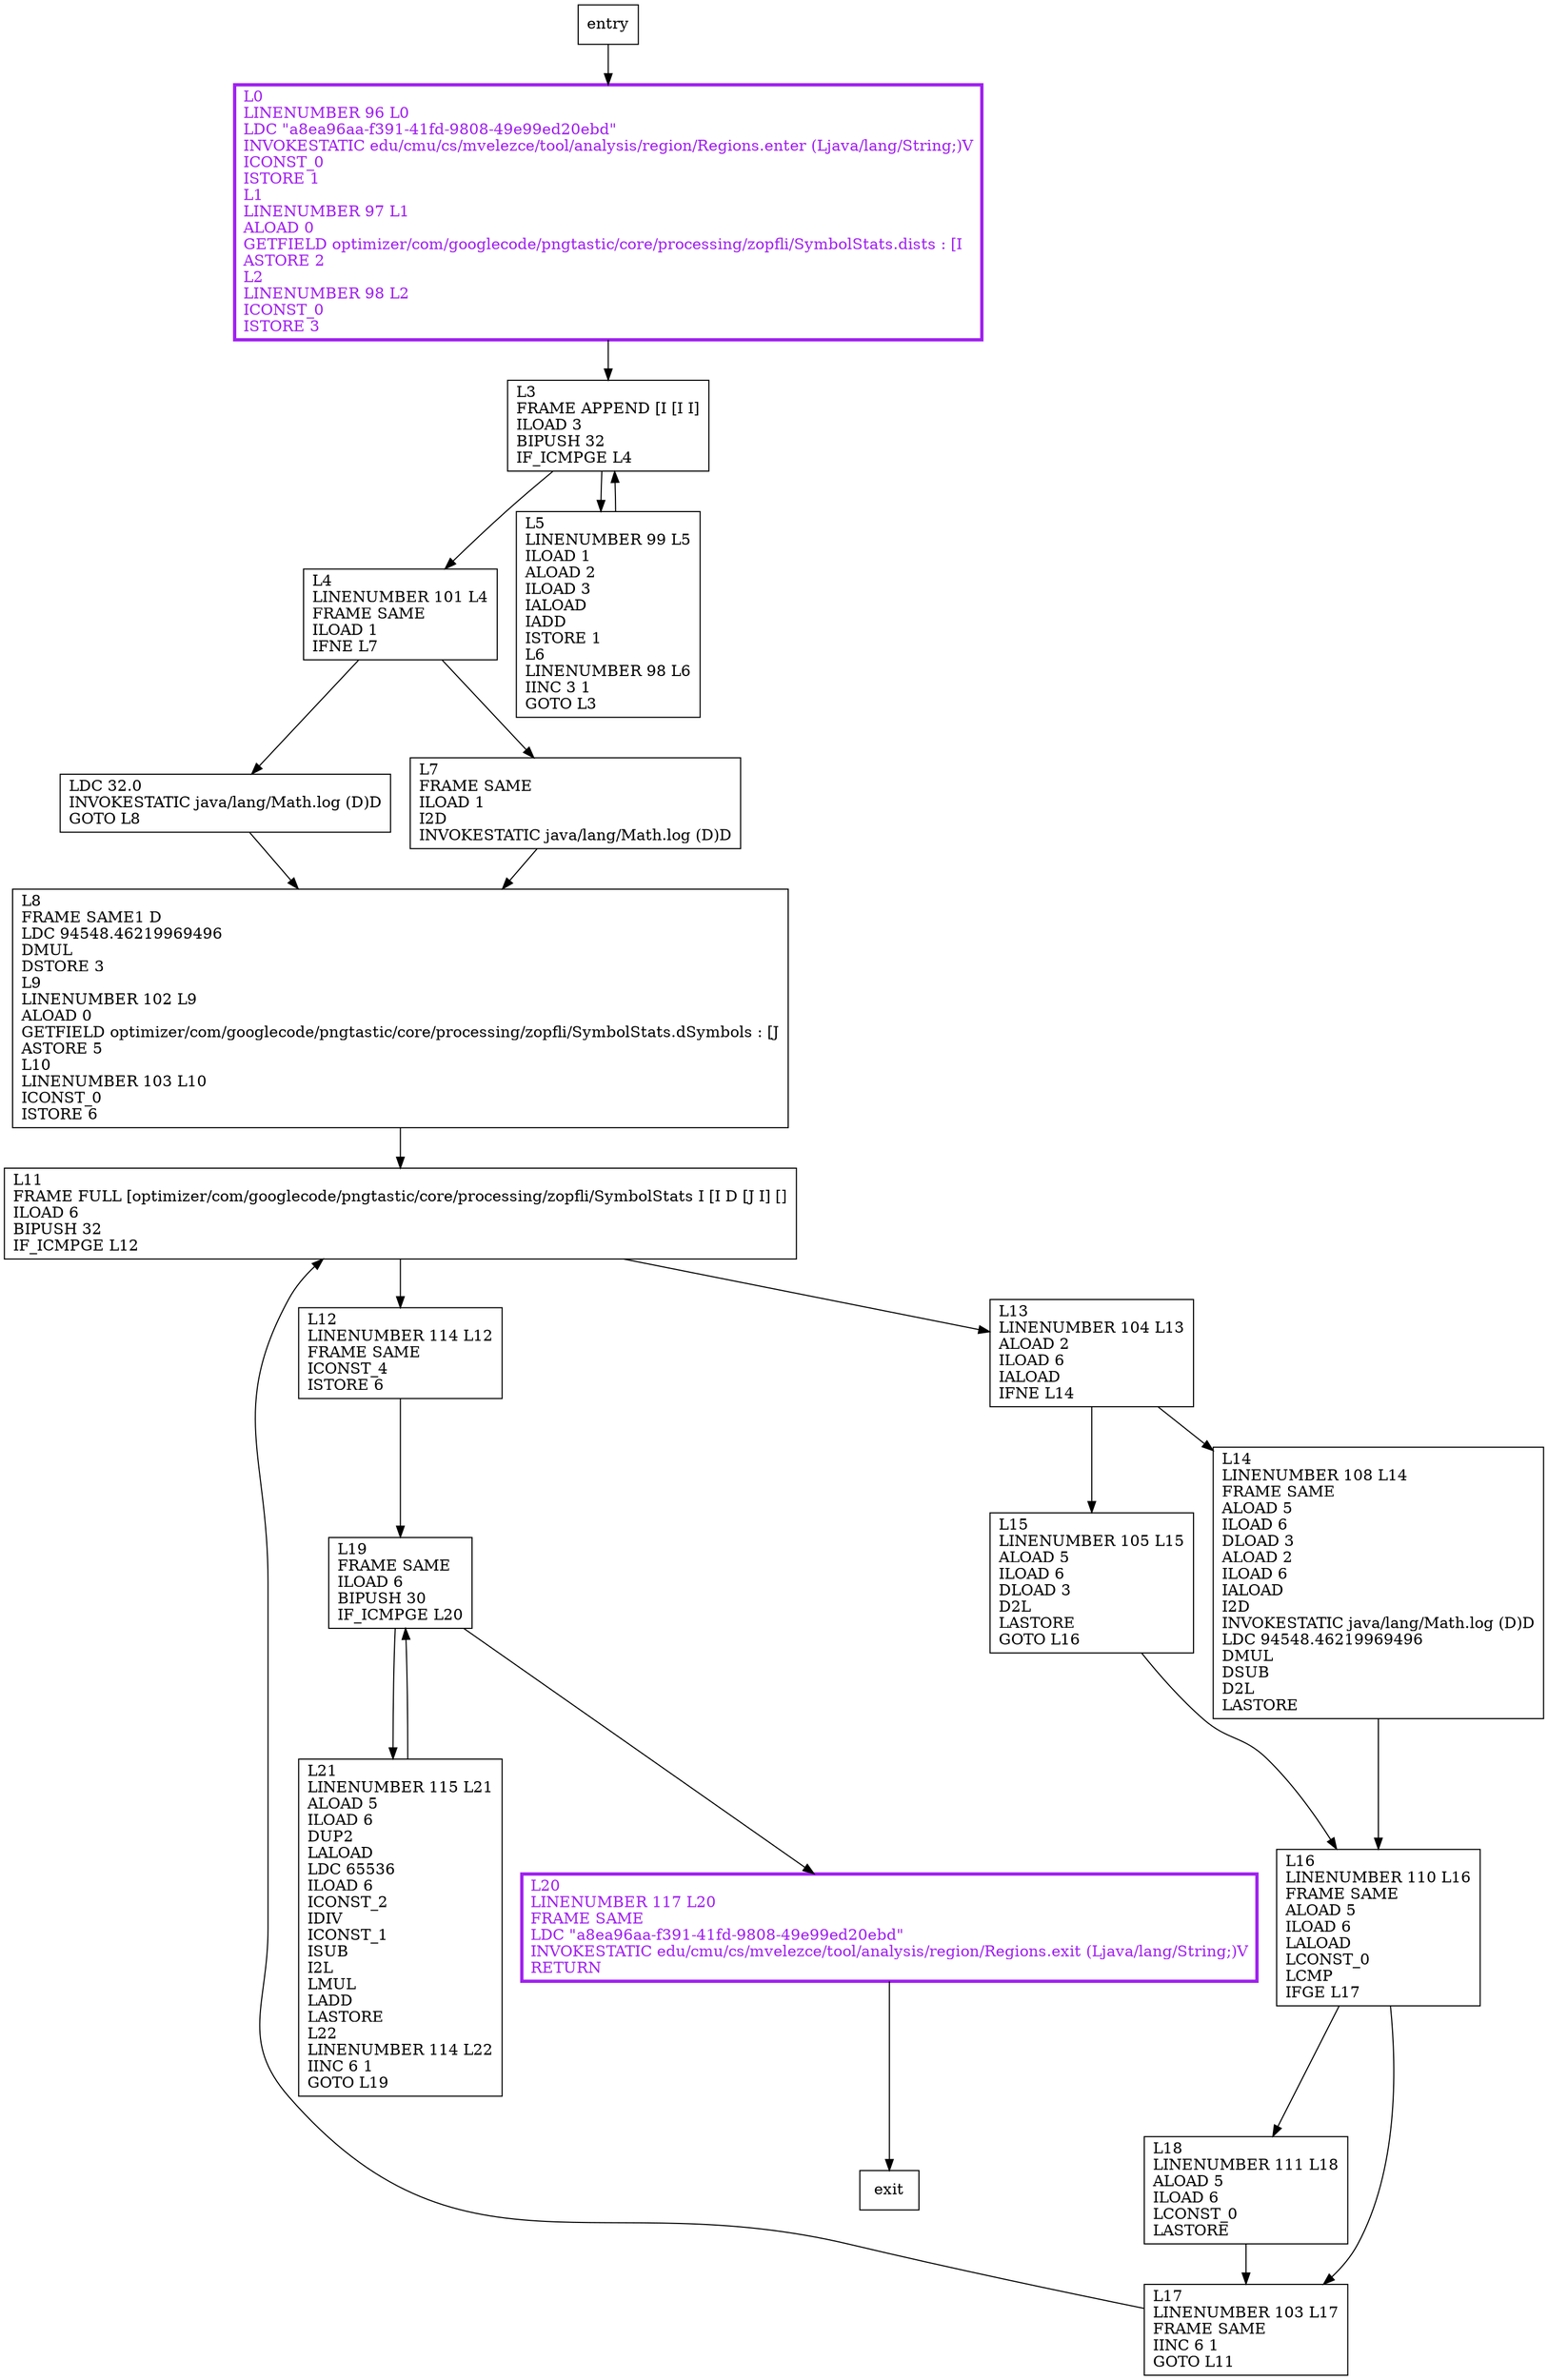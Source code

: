 digraph calculateDists {
node [shape=record];
1583353301 [label="L8\lFRAME SAME1 D\lLDC 94548.46219969496\lDMUL\lDSTORE 3\lL9\lLINENUMBER 102 L9\lALOAD 0\lGETFIELD optimizer/com/googlecode/pngtastic/core/processing/zopfli/SymbolStats.dSymbols : [J\lASTORE 5\lL10\lLINENUMBER 103 L10\lICONST_0\lISTORE 6\l"];
1894369629 [label="L15\lLINENUMBER 105 L15\lALOAD 5\lILOAD 6\lDLOAD 3\lD2L\lLASTORE\lGOTO L16\l"];
1876682596 [label="L18\lLINENUMBER 111 L18\lALOAD 5\lILOAD 6\lLCONST_0\lLASTORE\l"];
1646371921 [label="L21\lLINENUMBER 115 L21\lALOAD 5\lILOAD 6\lDUP2\lLALOAD\lLDC 65536\lILOAD 6\lICONST_2\lIDIV\lICONST_1\lISUB\lI2L\lLMUL\lLADD\lLASTORE\lL22\lLINENUMBER 114 L22\lIINC 6 1\lGOTO L19\l"];
1623009085 [label="L3\lFRAME APPEND [I [I I]\lILOAD 3\lBIPUSH 32\lIF_ICMPGE L4\l"];
1297502382 [label="L16\lLINENUMBER 110 L16\lFRAME SAME\lALOAD 5\lILOAD 6\lLALOAD\lLCONST_0\lLCMP\lIFGE L17\l"];
778731861 [label="L20\lLINENUMBER 117 L20\lFRAME SAME\lLDC \"a8ea96aa-f391-41fd-9808-49e99ed20ebd\"\lINVOKESTATIC edu/cmu/cs/mvelezce/tool/analysis/region/Regions.exit (Ljava/lang/String;)V\lRETURN\l"];
1466785259 [label="L12\lLINENUMBER 114 L12\lFRAME SAME\lICONST_4\lISTORE 6\l"];
319558327 [label="LDC 32.0\lINVOKESTATIC java/lang/Math.log (D)D\lGOTO L8\l"];
171493374 [label="L17\lLINENUMBER 103 L17\lFRAME SAME\lIINC 6 1\lGOTO L11\l"];
1514476350 [label="L0\lLINENUMBER 96 L0\lLDC \"a8ea96aa-f391-41fd-9808-49e99ed20ebd\"\lINVOKESTATIC edu/cmu/cs/mvelezce/tool/analysis/region/Regions.enter (Ljava/lang/String;)V\lICONST_0\lISTORE 1\lL1\lLINENUMBER 97 L1\lALOAD 0\lGETFIELD optimizer/com/googlecode/pngtastic/core/processing/zopfli/SymbolStats.dists : [I\lASTORE 2\lL2\lLINENUMBER 98 L2\lICONST_0\lISTORE 3\l"];
1565740893 [label="L13\lLINENUMBER 104 L13\lALOAD 2\lILOAD 6\lIALOAD\lIFNE L14\l"];
1383178166 [label="L19\lFRAME SAME\lILOAD 6\lBIPUSH 30\lIF_ICMPGE L20\l"];
1371957475 [label="L11\lFRAME FULL [optimizer/com/googlecode/pngtastic/core/processing/zopfli/SymbolStats I [I D [J I] []\lILOAD 6\lBIPUSH 32\lIF_ICMPGE L12\l"];
1397381784 [label="L4\lLINENUMBER 101 L4\lFRAME SAME\lILOAD 1\lIFNE L7\l"];
1333810223 [label="L5\lLINENUMBER 99 L5\lILOAD 1\lALOAD 2\lILOAD 3\lIALOAD\lIADD\lISTORE 1\lL6\lLINENUMBER 98 L6\lIINC 3 1\lGOTO L3\l"];
303240439 [label="L7\lFRAME SAME\lILOAD 1\lI2D\lINVOKESTATIC java/lang/Math.log (D)D\l"];
775514090 [label="L14\lLINENUMBER 108 L14\lFRAME SAME\lALOAD 5\lILOAD 6\lDLOAD 3\lALOAD 2\lILOAD 6\lIALOAD\lI2D\lINVOKESTATIC java/lang/Math.log (D)D\lLDC 94548.46219969496\lDMUL\lDSUB\lD2L\lLASTORE\l"];
entry;
exit;
1583353301 -> 1371957475;
1894369629 -> 1297502382;
1876682596 -> 171493374;
1646371921 -> 1383178166;
1623009085 -> 1397381784;
1623009085 -> 1333810223;
1297502382 -> 1876682596;
1297502382 -> 171493374;
778731861 -> exit;
1466785259 -> 1383178166;
319558327 -> 1583353301;
171493374 -> 1371957475;
entry -> 1514476350;
1514476350 -> 1623009085;
1565740893 -> 1894369629;
1565740893 -> 775514090;
1383178166 -> 1646371921;
1383178166 -> 778731861;
1371957475 -> 1565740893;
1371957475 -> 1466785259;
1397381784 -> 303240439;
1397381784 -> 319558327;
1333810223 -> 1623009085;
303240439 -> 1583353301;
775514090 -> 1297502382;
1514476350[fontcolor="purple", penwidth=3, color="purple"];
778731861[fontcolor="purple", penwidth=3, color="purple"];
}

